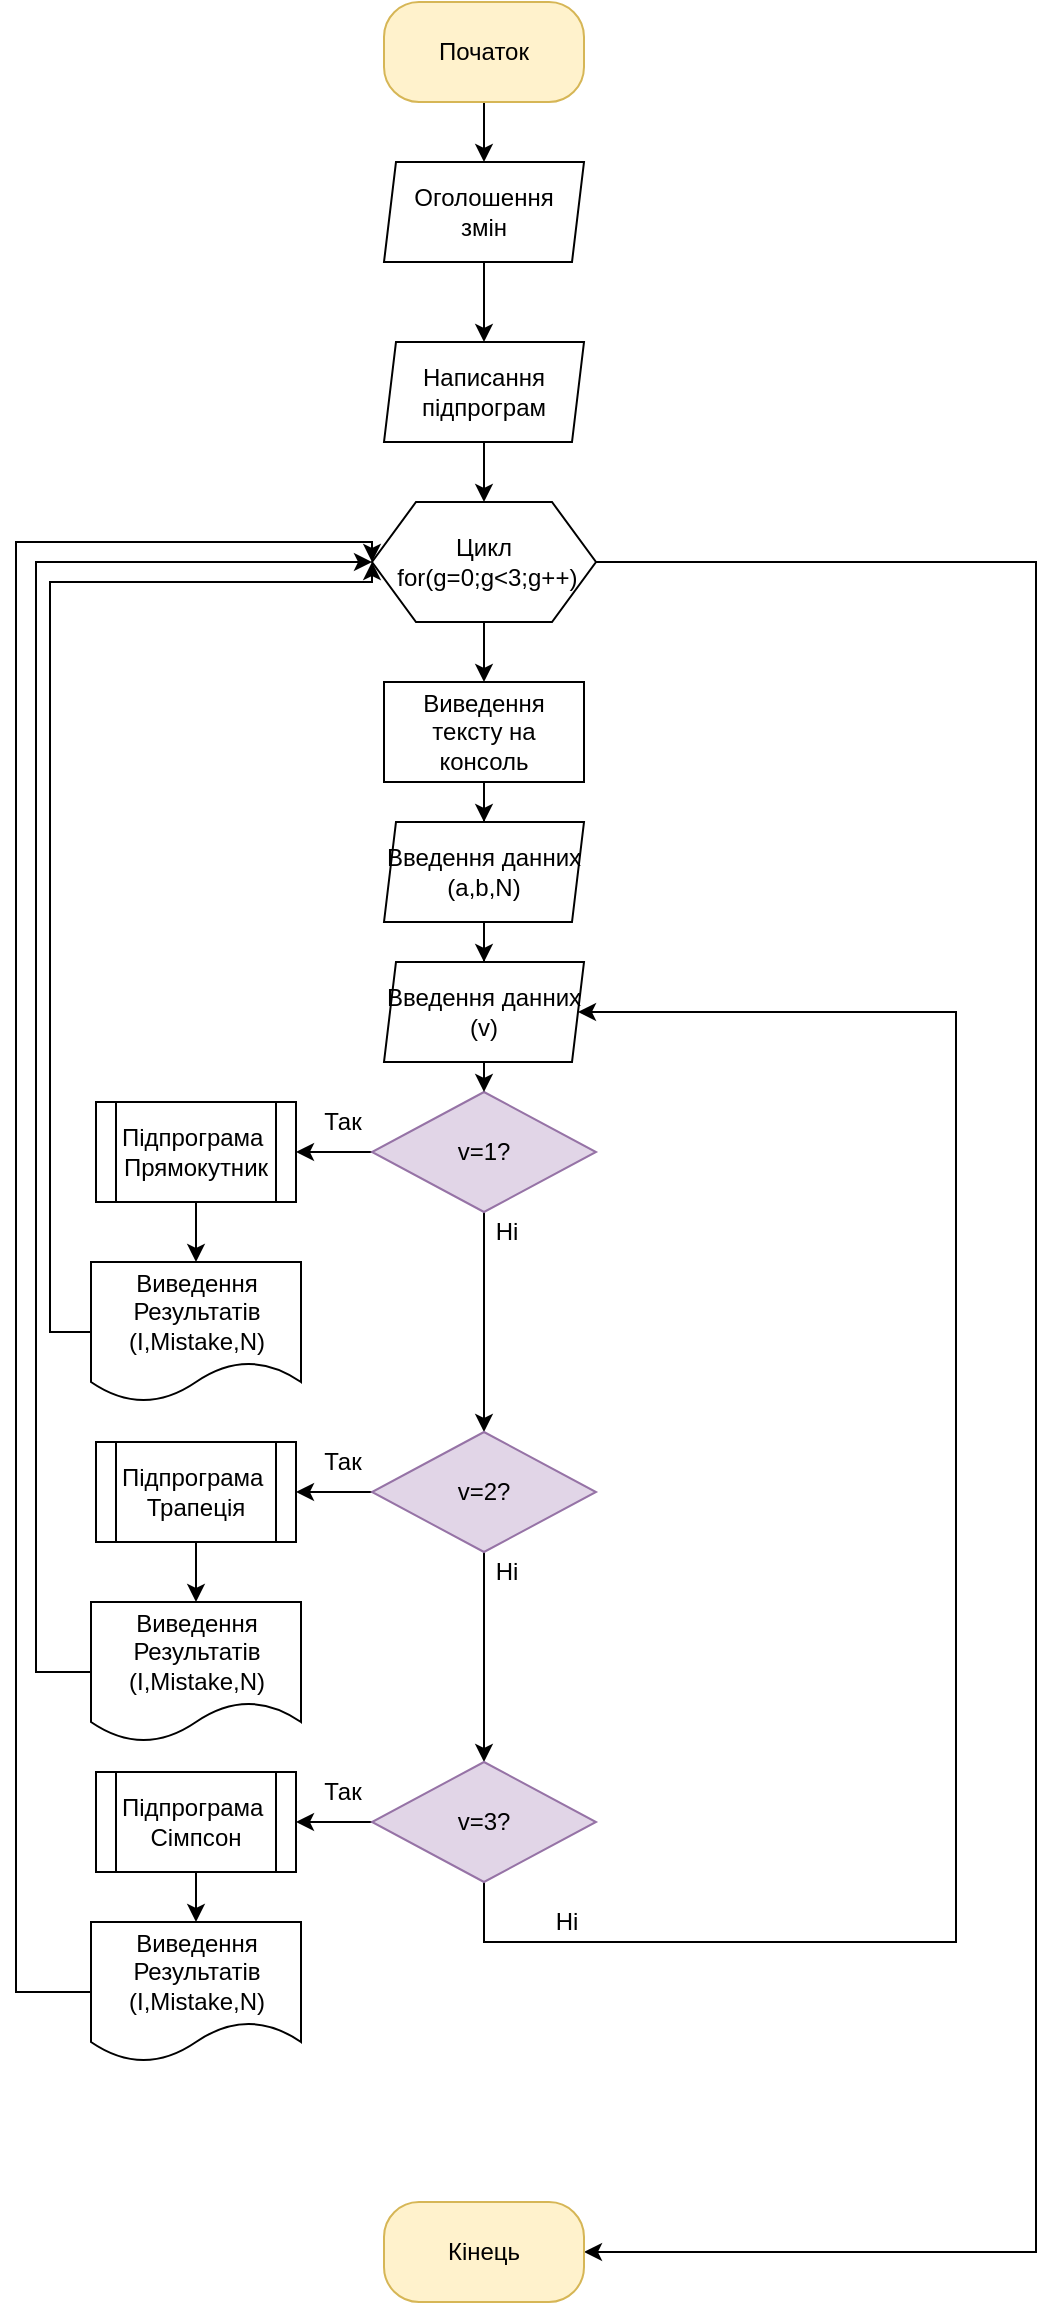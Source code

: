 <mxfile version="15.7.3" type="github">
  <diagram id="j7CseQX7H152feD_j4Yb" name="Page-1">
    <mxGraphModel dx="951" dy="639" grid="1" gridSize="10" guides="1" tooltips="1" connect="1" arrows="1" fold="1" page="1" pageScale="1" pageWidth="827" pageHeight="1169" math="0" shadow="0">
      <root>
        <mxCell id="0" />
        <mxCell id="1" parent="0" />
        <mxCell id="0iMEfIhh2yUHPYTHlg61-37" value="" style="edgeStyle=orthogonalEdgeStyle;rounded=0;orthogonalLoop=1;jettySize=auto;html=1;" parent="1" source="0iMEfIhh2yUHPYTHlg61-1" target="0iMEfIhh2yUHPYTHlg61-2" edge="1">
          <mxGeometry relative="1" as="geometry" />
        </mxCell>
        <mxCell id="0iMEfIhh2yUHPYTHlg61-1" value="Початок" style="rounded=1;whiteSpace=wrap;html=1;arcSize=35;fillColor=#fff2cc;strokeColor=#d6b656;" parent="1" vertex="1">
          <mxGeometry x="354" y="10" width="100" height="50" as="geometry" />
        </mxCell>
        <mxCell id="0iMEfIhh2yUHPYTHlg61-38" value="" style="edgeStyle=orthogonalEdgeStyle;rounded=0;orthogonalLoop=1;jettySize=auto;html=1;" parent="1" source="0iMEfIhh2yUHPYTHlg61-2" target="0iMEfIhh2yUHPYTHlg61-33" edge="1">
          <mxGeometry relative="1" as="geometry" />
        </mxCell>
        <mxCell id="0iMEfIhh2yUHPYTHlg61-2" value="Оголошення &lt;br&gt;змін" style="shape=parallelogram;perimeter=parallelogramPerimeter;whiteSpace=wrap;html=1;fixedSize=1;size=6;" parent="1" vertex="1">
          <mxGeometry x="354" y="90" width="100" height="50" as="geometry" />
        </mxCell>
        <mxCell id="0iMEfIhh2yUHPYTHlg61-7" value="" style="edgeStyle=orthogonalEdgeStyle;rounded=0;orthogonalLoop=1;jettySize=auto;html=1;" parent="1" source="0iMEfIhh2yUHPYTHlg61-4" target="0iMEfIhh2yUHPYTHlg61-6" edge="1">
          <mxGeometry relative="1" as="geometry" />
        </mxCell>
        <mxCell id="qRJ6LyrQdilAkrjjFiM1-31" style="edgeStyle=orthogonalEdgeStyle;rounded=0;orthogonalLoop=1;jettySize=auto;html=1;exitX=1;exitY=0.5;exitDx=0;exitDy=0;entryX=1;entryY=0.5;entryDx=0;entryDy=0;" edge="1" parent="1" source="0iMEfIhh2yUHPYTHlg61-4" target="0iMEfIhh2yUHPYTHlg61-30">
          <mxGeometry relative="1" as="geometry">
            <Array as="points">
              <mxPoint x="680" y="290" />
              <mxPoint x="680" y="1135" />
            </Array>
          </mxGeometry>
        </mxCell>
        <mxCell id="0iMEfIhh2yUHPYTHlg61-4" value="Цикл&lt;br&gt;&amp;nbsp;for(g=0;g&amp;lt;3;g++)" style="shape=hexagon;perimeter=hexagonPerimeter2;whiteSpace=wrap;html=1;fixedSize=1;size=22;" parent="1" vertex="1">
          <mxGeometry x="348" y="260" width="112" height="60" as="geometry" />
        </mxCell>
        <mxCell id="0iMEfIhh2yUHPYTHlg61-10" value="" style="edgeStyle=orthogonalEdgeStyle;rounded=0;orthogonalLoop=1;jettySize=auto;html=1;" parent="1" source="0iMEfIhh2yUHPYTHlg61-6" target="0iMEfIhh2yUHPYTHlg61-9" edge="1">
          <mxGeometry relative="1" as="geometry" />
        </mxCell>
        <mxCell id="0iMEfIhh2yUHPYTHlg61-6" value="Виведення тексту на консоль" style="rounded=0;whiteSpace=wrap;html=1;" parent="1" vertex="1">
          <mxGeometry x="354" y="350" width="100" height="50" as="geometry" />
        </mxCell>
        <mxCell id="qRJ6LyrQdilAkrjjFiM1-6" value="" style="edgeStyle=orthogonalEdgeStyle;rounded=0;orthogonalLoop=1;jettySize=auto;html=1;" edge="1" parent="1" source="0iMEfIhh2yUHPYTHlg61-9" target="qRJ6LyrQdilAkrjjFiM1-5">
          <mxGeometry relative="1" as="geometry" />
        </mxCell>
        <mxCell id="0iMEfIhh2yUHPYTHlg61-9" value="Введення данних&lt;br&gt;(a,b,N)" style="shape=parallelogram;perimeter=parallelogramPerimeter;whiteSpace=wrap;html=1;fixedSize=1;size=6;" parent="1" vertex="1">
          <mxGeometry x="354" y="420" width="100" height="50" as="geometry" />
        </mxCell>
        <mxCell id="qRJ6LyrQdilAkrjjFiM1-11" value="" style="edgeStyle=orthogonalEdgeStyle;rounded=0;orthogonalLoop=1;jettySize=auto;html=1;" edge="1" parent="1" source="0iMEfIhh2yUHPYTHlg61-13" target="qRJ6LyrQdilAkrjjFiM1-10">
          <mxGeometry relative="1" as="geometry" />
        </mxCell>
        <mxCell id="0iMEfIhh2yUHPYTHlg61-13" value="Підпрограма&amp;nbsp;&lt;br&gt;Прямокутник" style="shape=process;whiteSpace=wrap;html=1;backgroundOutline=1;size=0.1;" parent="1" vertex="1">
          <mxGeometry x="210" y="560" width="100" height="50" as="geometry" />
        </mxCell>
        <mxCell id="qRJ6LyrQdilAkrjjFiM1-17" value="" style="edgeStyle=orthogonalEdgeStyle;rounded=0;orthogonalLoop=1;jettySize=auto;html=1;" edge="1" parent="1" source="0iMEfIhh2yUHPYTHlg61-14" target="qRJ6LyrQdilAkrjjFiM1-16">
          <mxGeometry relative="1" as="geometry" />
        </mxCell>
        <mxCell id="0iMEfIhh2yUHPYTHlg61-14" value="Підпрограма&amp;nbsp;&lt;br&gt;Трапеція" style="shape=process;whiteSpace=wrap;html=1;backgroundOutline=1;size=0.1;" parent="1" vertex="1">
          <mxGeometry x="210" y="730" width="100" height="50" as="geometry" />
        </mxCell>
        <mxCell id="qRJ6LyrQdilAkrjjFiM1-23" value="" style="edgeStyle=orthogonalEdgeStyle;rounded=0;orthogonalLoop=1;jettySize=auto;html=1;" edge="1" parent="1" source="0iMEfIhh2yUHPYTHlg61-16" target="54XzkMvaZk7UMP4pC71x-1">
          <mxGeometry relative="1" as="geometry" />
        </mxCell>
        <mxCell id="0iMEfIhh2yUHPYTHlg61-16" value="Підпрограма&amp;nbsp;&lt;br&gt;Сімпсон" style="shape=process;whiteSpace=wrap;html=1;backgroundOutline=1;size=0.1;" parent="1" vertex="1">
          <mxGeometry x="210" y="895" width="100" height="50" as="geometry" />
        </mxCell>
        <mxCell id="0iMEfIhh2yUHPYTHlg61-30" value="Кінець" style="rounded=1;whiteSpace=wrap;html=1;arcSize=35;fillColor=#fff2cc;strokeColor=#d6b656;" parent="1" vertex="1">
          <mxGeometry x="354" y="1110" width="100" height="50" as="geometry" />
        </mxCell>
        <mxCell id="0iMEfIhh2yUHPYTHlg61-39" value="" style="edgeStyle=orthogonalEdgeStyle;rounded=0;orthogonalLoop=1;jettySize=auto;html=1;" parent="1" source="0iMEfIhh2yUHPYTHlg61-33" target="0iMEfIhh2yUHPYTHlg61-4" edge="1">
          <mxGeometry relative="1" as="geometry" />
        </mxCell>
        <mxCell id="0iMEfIhh2yUHPYTHlg61-33" value="Написання підпрограм" style="shape=parallelogram;perimeter=parallelogramPerimeter;whiteSpace=wrap;html=1;fixedSize=1;size=6;" parent="1" vertex="1">
          <mxGeometry x="354" y="180" width="100" height="50" as="geometry" />
        </mxCell>
        <mxCell id="qRJ6LyrQdilAkrjjFiM1-35" style="edgeStyle=orthogonalEdgeStyle;rounded=0;orthogonalLoop=1;jettySize=auto;html=1;exitX=0;exitY=0.5;exitDx=0;exitDy=0;entryX=0;entryY=0.5;entryDx=0;entryDy=0;" edge="1" parent="1" source="54XzkMvaZk7UMP4pC71x-1" target="0iMEfIhh2yUHPYTHlg61-4">
          <mxGeometry relative="1" as="geometry">
            <Array as="points">
              <mxPoint x="170" y="1005" />
              <mxPoint x="170" y="280" />
              <mxPoint x="348" y="280" />
            </Array>
          </mxGeometry>
        </mxCell>
        <mxCell id="54XzkMvaZk7UMP4pC71x-1" value="Виведення Результатів&lt;br&gt;(I,Mistake,N)" style="shape=document;whiteSpace=wrap;html=1;boundedLbl=1;size=0.286;" parent="1" vertex="1">
          <mxGeometry x="207.5" y="970" width="105" height="70" as="geometry" />
        </mxCell>
        <mxCell id="qRJ6LyrQdilAkrjjFiM1-8" value="" style="edgeStyle=orthogonalEdgeStyle;rounded=0;orthogonalLoop=1;jettySize=auto;html=1;" edge="1" parent="1" source="qRJ6LyrQdilAkrjjFiM1-1" target="0iMEfIhh2yUHPYTHlg61-13">
          <mxGeometry relative="1" as="geometry" />
        </mxCell>
        <mxCell id="qRJ6LyrQdilAkrjjFiM1-12" value="" style="edgeStyle=orthogonalEdgeStyle;rounded=0;orthogonalLoop=1;jettySize=auto;html=1;" edge="1" parent="1" source="qRJ6LyrQdilAkrjjFiM1-1" target="qRJ6LyrQdilAkrjjFiM1-2">
          <mxGeometry relative="1" as="geometry" />
        </mxCell>
        <mxCell id="qRJ6LyrQdilAkrjjFiM1-1" value="v=1?" style="rhombus;whiteSpace=wrap;html=1;fillColor=#e1d5e7;strokeColor=#9673a6;" vertex="1" parent="1">
          <mxGeometry x="348" y="555" width="112" height="60" as="geometry" />
        </mxCell>
        <mxCell id="qRJ6LyrQdilAkrjjFiM1-14" value="" style="edgeStyle=orthogonalEdgeStyle;rounded=0;orthogonalLoop=1;jettySize=auto;html=1;" edge="1" parent="1" source="qRJ6LyrQdilAkrjjFiM1-2" target="0iMEfIhh2yUHPYTHlg61-14">
          <mxGeometry relative="1" as="geometry" />
        </mxCell>
        <mxCell id="qRJ6LyrQdilAkrjjFiM1-18" value="" style="edgeStyle=orthogonalEdgeStyle;rounded=0;orthogonalLoop=1;jettySize=auto;html=1;" edge="1" parent="1" source="qRJ6LyrQdilAkrjjFiM1-2" target="qRJ6LyrQdilAkrjjFiM1-3">
          <mxGeometry relative="1" as="geometry" />
        </mxCell>
        <mxCell id="qRJ6LyrQdilAkrjjFiM1-2" value="v=2?" style="rhombus;whiteSpace=wrap;html=1;fillColor=#e1d5e7;strokeColor=#9673a6;" vertex="1" parent="1">
          <mxGeometry x="348" y="725" width="112" height="60" as="geometry" />
        </mxCell>
        <mxCell id="qRJ6LyrQdilAkrjjFiM1-21" value="" style="edgeStyle=orthogonalEdgeStyle;rounded=0;orthogonalLoop=1;jettySize=auto;html=1;" edge="1" parent="1" source="qRJ6LyrQdilAkrjjFiM1-3" target="0iMEfIhh2yUHPYTHlg61-16">
          <mxGeometry relative="1" as="geometry" />
        </mxCell>
        <mxCell id="qRJ6LyrQdilAkrjjFiM1-22" style="edgeStyle=orthogonalEdgeStyle;rounded=0;orthogonalLoop=1;jettySize=auto;html=1;exitX=0.5;exitY=1;exitDx=0;exitDy=0;entryX=1;entryY=0.5;entryDx=0;entryDy=0;" edge="1" parent="1" source="qRJ6LyrQdilAkrjjFiM1-3" target="qRJ6LyrQdilAkrjjFiM1-5">
          <mxGeometry relative="1" as="geometry">
            <Array as="points">
              <mxPoint x="404" y="980" />
              <mxPoint x="640" y="980" />
              <mxPoint x="640" y="515" />
            </Array>
          </mxGeometry>
        </mxCell>
        <mxCell id="qRJ6LyrQdilAkrjjFiM1-3" value="v=3?" style="rhombus;whiteSpace=wrap;html=1;fillColor=#e1d5e7;strokeColor=#9673a6;" vertex="1" parent="1">
          <mxGeometry x="348" y="890" width="112" height="60" as="geometry" />
        </mxCell>
        <mxCell id="qRJ6LyrQdilAkrjjFiM1-7" style="edgeStyle=orthogonalEdgeStyle;rounded=0;orthogonalLoop=1;jettySize=auto;html=1;exitX=0.5;exitY=1;exitDx=0;exitDy=0;entryX=0.5;entryY=0;entryDx=0;entryDy=0;" edge="1" parent="1" source="qRJ6LyrQdilAkrjjFiM1-5" target="qRJ6LyrQdilAkrjjFiM1-1">
          <mxGeometry relative="1" as="geometry" />
        </mxCell>
        <mxCell id="qRJ6LyrQdilAkrjjFiM1-5" value="Введення данних&lt;br&gt;(v)" style="shape=parallelogram;perimeter=parallelogramPerimeter;whiteSpace=wrap;html=1;fixedSize=1;size=6;" vertex="1" parent="1">
          <mxGeometry x="354" y="490" width="100" height="50" as="geometry" />
        </mxCell>
        <mxCell id="qRJ6LyrQdilAkrjjFiM1-9" value="Так" style="text;html=1;align=center;verticalAlign=middle;resizable=0;points=[];autosize=1;strokeColor=none;fillColor=none;" vertex="1" parent="1">
          <mxGeometry x="318" y="560" width="30" height="20" as="geometry" />
        </mxCell>
        <mxCell id="qRJ6LyrQdilAkrjjFiM1-32" style="edgeStyle=orthogonalEdgeStyle;rounded=0;orthogonalLoop=1;jettySize=auto;html=1;exitX=0;exitY=0.5;exitDx=0;exitDy=0;entryX=0;entryY=0.5;entryDx=0;entryDy=0;" edge="1" parent="1" source="qRJ6LyrQdilAkrjjFiM1-10" target="0iMEfIhh2yUHPYTHlg61-4">
          <mxGeometry relative="1" as="geometry">
            <Array as="points">
              <mxPoint x="187" y="675" />
              <mxPoint x="187" y="300" />
              <mxPoint x="348" y="300" />
            </Array>
          </mxGeometry>
        </mxCell>
        <mxCell id="qRJ6LyrQdilAkrjjFiM1-10" value="Виведення Результатів&lt;br&gt;(I,Mistake,N)" style="shape=document;whiteSpace=wrap;html=1;boundedLbl=1;size=0.286;" vertex="1" parent="1">
          <mxGeometry x="207.5" y="640" width="105" height="70" as="geometry" />
        </mxCell>
        <mxCell id="qRJ6LyrQdilAkrjjFiM1-13" value="Ні" style="text;html=1;align=center;verticalAlign=middle;resizable=0;points=[];autosize=1;strokeColor=none;fillColor=none;" vertex="1" parent="1">
          <mxGeometry x="400" y="615" width="30" height="20" as="geometry" />
        </mxCell>
        <mxCell id="qRJ6LyrQdilAkrjjFiM1-15" value="Так" style="text;html=1;align=center;verticalAlign=middle;resizable=0;points=[];autosize=1;strokeColor=none;fillColor=none;" vertex="1" parent="1">
          <mxGeometry x="318" y="730" width="30" height="20" as="geometry" />
        </mxCell>
        <mxCell id="qRJ6LyrQdilAkrjjFiM1-33" style="edgeStyle=orthogonalEdgeStyle;rounded=0;orthogonalLoop=1;jettySize=auto;html=1;exitX=0;exitY=0.5;exitDx=0;exitDy=0;entryX=0;entryY=0.5;entryDx=0;entryDy=0;" edge="1" parent="1" source="qRJ6LyrQdilAkrjjFiM1-16" target="0iMEfIhh2yUHPYTHlg61-4">
          <mxGeometry relative="1" as="geometry">
            <Array as="points">
              <mxPoint x="180" y="845" />
              <mxPoint x="180" y="290" />
            </Array>
          </mxGeometry>
        </mxCell>
        <mxCell id="qRJ6LyrQdilAkrjjFiM1-16" value="Виведення Результатів&lt;br&gt;(I,Mistake,N)" style="shape=document;whiteSpace=wrap;html=1;boundedLbl=1;size=0.286;" vertex="1" parent="1">
          <mxGeometry x="207.5" y="810" width="105" height="70" as="geometry" />
        </mxCell>
        <mxCell id="qRJ6LyrQdilAkrjjFiM1-19" value="Ні" style="text;html=1;align=center;verticalAlign=middle;resizable=0;points=[];autosize=1;strokeColor=none;fillColor=none;" vertex="1" parent="1">
          <mxGeometry x="430" y="960" width="30" height="20" as="geometry" />
        </mxCell>
        <mxCell id="qRJ6LyrQdilAkrjjFiM1-20" value="Так" style="text;html=1;align=center;verticalAlign=middle;resizable=0;points=[];autosize=1;strokeColor=none;fillColor=none;" vertex="1" parent="1">
          <mxGeometry x="318" y="895" width="30" height="20" as="geometry" />
        </mxCell>
        <mxCell id="qRJ6LyrQdilAkrjjFiM1-36" value="Ні" style="text;html=1;align=center;verticalAlign=middle;resizable=0;points=[];autosize=1;strokeColor=none;fillColor=none;" vertex="1" parent="1">
          <mxGeometry x="400" y="785" width="30" height="20" as="geometry" />
        </mxCell>
      </root>
    </mxGraphModel>
  </diagram>
</mxfile>

